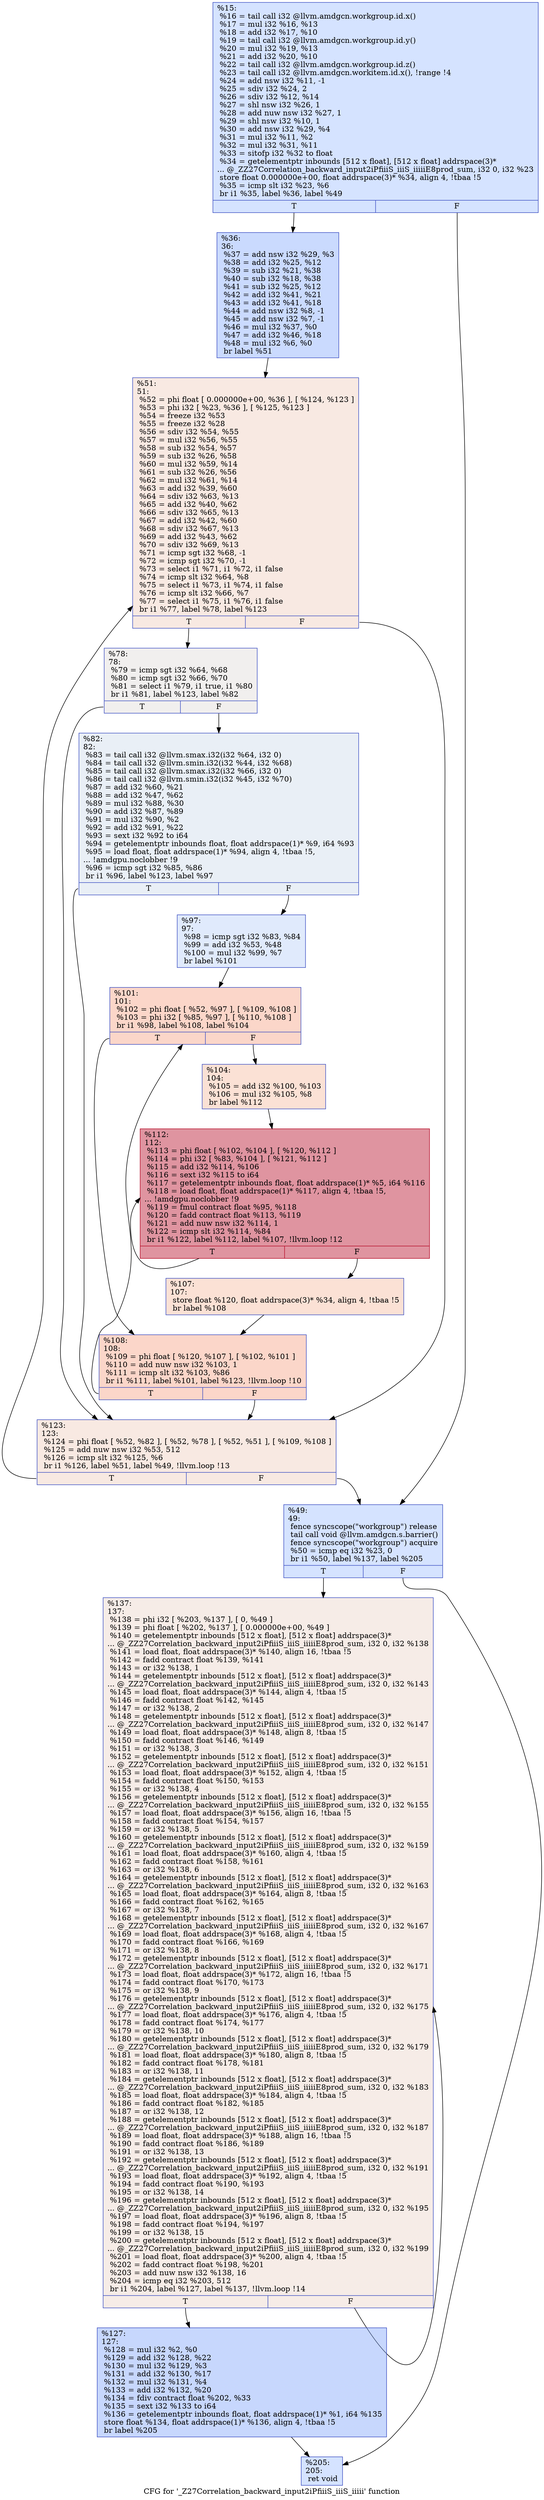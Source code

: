 digraph "CFG for '_Z27Correlation_backward_input2iPfiiiS_iiiS_iiiii' function" {
	label="CFG for '_Z27Correlation_backward_input2iPfiiiS_iiiS_iiiii' function";

	Node0x63c2e30 [shape=record,color="#3d50c3ff", style=filled, fillcolor="#a1c0ff70",label="{%15:\l  %16 = tail call i32 @llvm.amdgcn.workgroup.id.x()\l  %17 = mul i32 %16, %13\l  %18 = add i32 %17, %10\l  %19 = tail call i32 @llvm.amdgcn.workgroup.id.y()\l  %20 = mul i32 %19, %13\l  %21 = add i32 %20, %10\l  %22 = tail call i32 @llvm.amdgcn.workgroup.id.z()\l  %23 = tail call i32 @llvm.amdgcn.workitem.id.x(), !range !4\l  %24 = add nsw i32 %11, -1\l  %25 = sdiv i32 %24, 2\l  %26 = sdiv i32 %12, %14\l  %27 = shl nsw i32 %26, 1\l  %28 = add nuw nsw i32 %27, 1\l  %29 = shl nsw i32 %10, 1\l  %30 = add nsw i32 %29, %4\l  %31 = mul i32 %11, %2\l  %32 = mul i32 %31, %11\l  %33 = sitofp i32 %32 to float\l  %34 = getelementptr inbounds [512 x float], [512 x float] addrspace(3)*\l... @_ZZ27Correlation_backward_input2iPfiiiS_iiiS_iiiiiE8prod_sum, i32 0, i32 %23\l  store float 0.000000e+00, float addrspace(3)* %34, align 4, !tbaa !5\l  %35 = icmp slt i32 %23, %6\l  br i1 %35, label %36, label %49\l|{<s0>T|<s1>F}}"];
	Node0x63c2e30:s0 -> Node0x63c67a0;
	Node0x63c2e30:s1 -> Node0x63c6830;
	Node0x63c67a0 [shape=record,color="#3d50c3ff", style=filled, fillcolor="#88abfd70",label="{%36:\l36:                                               \l  %37 = add nsw i32 %29, %3\l  %38 = add i32 %25, %12\l  %39 = sub i32 %21, %38\l  %40 = sub i32 %18, %38\l  %41 = sub i32 %25, %12\l  %42 = add i32 %41, %21\l  %43 = add i32 %41, %18\l  %44 = add nsw i32 %8, -1\l  %45 = add nsw i32 %7, -1\l  %46 = mul i32 %37, %0\l  %47 = add i32 %46, %18\l  %48 = mul i32 %6, %0\l  br label %51\l}"];
	Node0x63c67a0 -> Node0x63c7030;
	Node0x63c6830 [shape=record,color="#3d50c3ff", style=filled, fillcolor="#a1c0ff70",label="{%49:\l49:                                               \l  fence syncscope(\"workgroup\") release\l  tail call void @llvm.amdgcn.s.barrier()\l  fence syncscope(\"workgroup\") acquire\l  %50 = icmp eq i32 %23, 0\l  br i1 %50, label %137, label %205\l|{<s0>T|<s1>F}}"];
	Node0x63c6830:s0 -> Node0x63c73e0;
	Node0x63c6830:s1 -> Node0x63c7470;
	Node0x63c7030 [shape=record,color="#3d50c3ff", style=filled, fillcolor="#efcebd70",label="{%51:\l51:                                               \l  %52 = phi float [ 0.000000e+00, %36 ], [ %124, %123 ]\l  %53 = phi i32 [ %23, %36 ], [ %125, %123 ]\l  %54 = freeze i32 %53\l  %55 = freeze i32 %28\l  %56 = sdiv i32 %54, %55\l  %57 = mul i32 %56, %55\l  %58 = sub i32 %54, %57\l  %59 = sub i32 %26, %58\l  %60 = mul i32 %59, %14\l  %61 = sub i32 %26, %56\l  %62 = mul i32 %61, %14\l  %63 = add i32 %39, %60\l  %64 = sdiv i32 %63, %13\l  %65 = add i32 %40, %62\l  %66 = sdiv i32 %65, %13\l  %67 = add i32 %42, %60\l  %68 = sdiv i32 %67, %13\l  %69 = add i32 %43, %62\l  %70 = sdiv i32 %69, %13\l  %71 = icmp sgt i32 %68, -1\l  %72 = icmp sgt i32 %70, -1\l  %73 = select i1 %71, i1 %72, i1 false\l  %74 = icmp slt i32 %64, %8\l  %75 = select i1 %73, i1 %74, i1 false\l  %76 = icmp slt i32 %66, %7\l  %77 = select i1 %75, i1 %76, i1 false\l  br i1 %77, label %78, label %123\l|{<s0>T|<s1>F}}"];
	Node0x63c7030:s0 -> Node0x63c8810;
	Node0x63c7030:s1 -> Node0x63c75b0;
	Node0x63c8810 [shape=record,color="#3d50c3ff", style=filled, fillcolor="#e0dbd870",label="{%78:\l78:                                               \l  %79 = icmp sgt i32 %64, %68\l  %80 = icmp sgt i32 %66, %70\l  %81 = select i1 %79, i1 true, i1 %80\l  br i1 %81, label %123, label %82\l|{<s0>T|<s1>F}}"];
	Node0x63c8810:s0 -> Node0x63c75b0;
	Node0x63c8810:s1 -> Node0x63c8b20;
	Node0x63c8b20 [shape=record,color="#3d50c3ff", style=filled, fillcolor="#cedaeb70",label="{%82:\l82:                                               \l  %83 = tail call i32 @llvm.smax.i32(i32 %64, i32 0)\l  %84 = tail call i32 @llvm.smin.i32(i32 %44, i32 %68)\l  %85 = tail call i32 @llvm.smax.i32(i32 %66, i32 0)\l  %86 = tail call i32 @llvm.smin.i32(i32 %45, i32 %70)\l  %87 = add i32 %60, %21\l  %88 = add i32 %47, %62\l  %89 = mul i32 %88, %30\l  %90 = add i32 %87, %89\l  %91 = mul i32 %90, %2\l  %92 = add i32 %91, %22\l  %93 = sext i32 %92 to i64\l  %94 = getelementptr inbounds float, float addrspace(1)* %9, i64 %93\l  %95 = load float, float addrspace(1)* %94, align 4, !tbaa !5,\l... !amdgpu.noclobber !9\l  %96 = icmp sgt i32 %85, %86\l  br i1 %96, label %123, label %97\l|{<s0>T|<s1>F}}"];
	Node0x63c8b20:s0 -> Node0x63c75b0;
	Node0x63c8b20:s1 -> Node0x63ca000;
	Node0x63ca000 [shape=record,color="#3d50c3ff", style=filled, fillcolor="#b9d0f970",label="{%97:\l97:                                               \l  %98 = icmp sgt i32 %83, %84\l  %99 = add i32 %53, %48\l  %100 = mul i32 %99, %7\l  br label %101\l}"];
	Node0x63ca000 -> Node0x63ca2f0;
	Node0x63ca2f0 [shape=record,color="#3d50c3ff", style=filled, fillcolor="#f6a38570",label="{%101:\l101:                                              \l  %102 = phi float [ %52, %97 ], [ %109, %108 ]\l  %103 = phi i32 [ %85, %97 ], [ %110, %108 ]\l  br i1 %98, label %108, label %104\l|{<s0>T|<s1>F}}"];
	Node0x63ca2f0:s0 -> Node0x63ca3b0;
	Node0x63ca2f0:s1 -> Node0x63ca610;
	Node0x63ca610 [shape=record,color="#3d50c3ff", style=filled, fillcolor="#f7bca170",label="{%104:\l104:                                              \l  %105 = add i32 %100, %103\l  %106 = mul i32 %105, %8\l  br label %112\l}"];
	Node0x63ca610 -> Node0x63ca870;
	Node0x63ca930 [shape=record,color="#3d50c3ff", style=filled, fillcolor="#f7bca170",label="{%107:\l107:                                              \l  store float %120, float addrspace(3)* %34, align 4, !tbaa !5\l  br label %108\l}"];
	Node0x63ca930 -> Node0x63ca3b0;
	Node0x63ca3b0 [shape=record,color="#3d50c3ff", style=filled, fillcolor="#f6a38570",label="{%108:\l108:                                              \l  %109 = phi float [ %120, %107 ], [ %102, %101 ]\l  %110 = add nuw nsw i32 %103, 1\l  %111 = icmp slt i32 %103, %86\l  br i1 %111, label %101, label %123, !llvm.loop !10\l|{<s0>T|<s1>F}}"];
	Node0x63ca3b0:s0 -> Node0x63ca2f0;
	Node0x63ca3b0:s1 -> Node0x63c75b0;
	Node0x63ca870 [shape=record,color="#b70d28ff", style=filled, fillcolor="#b70d2870",label="{%112:\l112:                                              \l  %113 = phi float [ %102, %104 ], [ %120, %112 ]\l  %114 = phi i32 [ %83, %104 ], [ %121, %112 ]\l  %115 = add i32 %114, %106\l  %116 = sext i32 %115 to i64\l  %117 = getelementptr inbounds float, float addrspace(1)* %5, i64 %116\l  %118 = load float, float addrspace(1)* %117, align 4, !tbaa !5,\l... !amdgpu.noclobber !9\l  %119 = fmul contract float %95, %118\l  %120 = fadd contract float %113, %119\l  %121 = add nuw nsw i32 %114, 1\l  %122 = icmp slt i32 %114, %84\l  br i1 %122, label %112, label %107, !llvm.loop !12\l|{<s0>T|<s1>F}}"];
	Node0x63ca870:s0 -> Node0x63ca870;
	Node0x63ca870:s1 -> Node0x63ca930;
	Node0x63c75b0 [shape=record,color="#3d50c3ff", style=filled, fillcolor="#efcebd70",label="{%123:\l123:                                              \l  %124 = phi float [ %52, %82 ], [ %52, %78 ], [ %52, %51 ], [ %109, %108 ]\l  %125 = add nuw nsw i32 %53, 512\l  %126 = icmp slt i32 %125, %6\l  br i1 %126, label %51, label %49, !llvm.loop !13\l|{<s0>T|<s1>F}}"];
	Node0x63c75b0:s0 -> Node0x63c7030;
	Node0x63c75b0:s1 -> Node0x63c6830;
	Node0x63cbee0 [shape=record,color="#3d50c3ff", style=filled, fillcolor="#81a4fb70",label="{%127:\l127:                                              \l  %128 = mul i32 %2, %0\l  %129 = add i32 %128, %22\l  %130 = mul i32 %129, %3\l  %131 = add i32 %130, %17\l  %132 = mul i32 %131, %4\l  %133 = add i32 %132, %20\l  %134 = fdiv contract float %202, %33\l  %135 = sext i32 %133 to i64\l  %136 = getelementptr inbounds float, float addrspace(1)* %1, i64 %135\l  store float %134, float addrspace(1)* %136, align 4, !tbaa !5\l  br label %205\l}"];
	Node0x63cbee0 -> Node0x63c7470;
	Node0x63c73e0 [shape=record,color="#3d50c3ff", style=filled, fillcolor="#ead5c970",label="{%137:\l137:                                              \l  %138 = phi i32 [ %203, %137 ], [ 0, %49 ]\l  %139 = phi float [ %202, %137 ], [ 0.000000e+00, %49 ]\l  %140 = getelementptr inbounds [512 x float], [512 x float] addrspace(3)*\l... @_ZZ27Correlation_backward_input2iPfiiiS_iiiS_iiiiiE8prod_sum, i32 0, i32 %138\l  %141 = load float, float addrspace(3)* %140, align 16, !tbaa !5\l  %142 = fadd contract float %139, %141\l  %143 = or i32 %138, 1\l  %144 = getelementptr inbounds [512 x float], [512 x float] addrspace(3)*\l... @_ZZ27Correlation_backward_input2iPfiiiS_iiiS_iiiiiE8prod_sum, i32 0, i32 %143\l  %145 = load float, float addrspace(3)* %144, align 4, !tbaa !5\l  %146 = fadd contract float %142, %145\l  %147 = or i32 %138, 2\l  %148 = getelementptr inbounds [512 x float], [512 x float] addrspace(3)*\l... @_ZZ27Correlation_backward_input2iPfiiiS_iiiS_iiiiiE8prod_sum, i32 0, i32 %147\l  %149 = load float, float addrspace(3)* %148, align 8, !tbaa !5\l  %150 = fadd contract float %146, %149\l  %151 = or i32 %138, 3\l  %152 = getelementptr inbounds [512 x float], [512 x float] addrspace(3)*\l... @_ZZ27Correlation_backward_input2iPfiiiS_iiiS_iiiiiE8prod_sum, i32 0, i32 %151\l  %153 = load float, float addrspace(3)* %152, align 4, !tbaa !5\l  %154 = fadd contract float %150, %153\l  %155 = or i32 %138, 4\l  %156 = getelementptr inbounds [512 x float], [512 x float] addrspace(3)*\l... @_ZZ27Correlation_backward_input2iPfiiiS_iiiS_iiiiiE8prod_sum, i32 0, i32 %155\l  %157 = load float, float addrspace(3)* %156, align 16, !tbaa !5\l  %158 = fadd contract float %154, %157\l  %159 = or i32 %138, 5\l  %160 = getelementptr inbounds [512 x float], [512 x float] addrspace(3)*\l... @_ZZ27Correlation_backward_input2iPfiiiS_iiiS_iiiiiE8prod_sum, i32 0, i32 %159\l  %161 = load float, float addrspace(3)* %160, align 4, !tbaa !5\l  %162 = fadd contract float %158, %161\l  %163 = or i32 %138, 6\l  %164 = getelementptr inbounds [512 x float], [512 x float] addrspace(3)*\l... @_ZZ27Correlation_backward_input2iPfiiiS_iiiS_iiiiiE8prod_sum, i32 0, i32 %163\l  %165 = load float, float addrspace(3)* %164, align 8, !tbaa !5\l  %166 = fadd contract float %162, %165\l  %167 = or i32 %138, 7\l  %168 = getelementptr inbounds [512 x float], [512 x float] addrspace(3)*\l... @_ZZ27Correlation_backward_input2iPfiiiS_iiiS_iiiiiE8prod_sum, i32 0, i32 %167\l  %169 = load float, float addrspace(3)* %168, align 4, !tbaa !5\l  %170 = fadd contract float %166, %169\l  %171 = or i32 %138, 8\l  %172 = getelementptr inbounds [512 x float], [512 x float] addrspace(3)*\l... @_ZZ27Correlation_backward_input2iPfiiiS_iiiS_iiiiiE8prod_sum, i32 0, i32 %171\l  %173 = load float, float addrspace(3)* %172, align 16, !tbaa !5\l  %174 = fadd contract float %170, %173\l  %175 = or i32 %138, 9\l  %176 = getelementptr inbounds [512 x float], [512 x float] addrspace(3)*\l... @_ZZ27Correlation_backward_input2iPfiiiS_iiiS_iiiiiE8prod_sum, i32 0, i32 %175\l  %177 = load float, float addrspace(3)* %176, align 4, !tbaa !5\l  %178 = fadd contract float %174, %177\l  %179 = or i32 %138, 10\l  %180 = getelementptr inbounds [512 x float], [512 x float] addrspace(3)*\l... @_ZZ27Correlation_backward_input2iPfiiiS_iiiS_iiiiiE8prod_sum, i32 0, i32 %179\l  %181 = load float, float addrspace(3)* %180, align 8, !tbaa !5\l  %182 = fadd contract float %178, %181\l  %183 = or i32 %138, 11\l  %184 = getelementptr inbounds [512 x float], [512 x float] addrspace(3)*\l... @_ZZ27Correlation_backward_input2iPfiiiS_iiiS_iiiiiE8prod_sum, i32 0, i32 %183\l  %185 = load float, float addrspace(3)* %184, align 4, !tbaa !5\l  %186 = fadd contract float %182, %185\l  %187 = or i32 %138, 12\l  %188 = getelementptr inbounds [512 x float], [512 x float] addrspace(3)*\l... @_ZZ27Correlation_backward_input2iPfiiiS_iiiS_iiiiiE8prod_sum, i32 0, i32 %187\l  %189 = load float, float addrspace(3)* %188, align 16, !tbaa !5\l  %190 = fadd contract float %186, %189\l  %191 = or i32 %138, 13\l  %192 = getelementptr inbounds [512 x float], [512 x float] addrspace(3)*\l... @_ZZ27Correlation_backward_input2iPfiiiS_iiiS_iiiiiE8prod_sum, i32 0, i32 %191\l  %193 = load float, float addrspace(3)* %192, align 4, !tbaa !5\l  %194 = fadd contract float %190, %193\l  %195 = or i32 %138, 14\l  %196 = getelementptr inbounds [512 x float], [512 x float] addrspace(3)*\l... @_ZZ27Correlation_backward_input2iPfiiiS_iiiS_iiiiiE8prod_sum, i32 0, i32 %195\l  %197 = load float, float addrspace(3)* %196, align 8, !tbaa !5\l  %198 = fadd contract float %194, %197\l  %199 = or i32 %138, 15\l  %200 = getelementptr inbounds [512 x float], [512 x float] addrspace(3)*\l... @_ZZ27Correlation_backward_input2iPfiiiS_iiiS_iiiiiE8prod_sum, i32 0, i32 %199\l  %201 = load float, float addrspace(3)* %200, align 4, !tbaa !5\l  %202 = fadd contract float %198, %201\l  %203 = add nuw nsw i32 %138, 16\l  %204 = icmp eq i32 %203, 512\l  br i1 %204, label %127, label %137, !llvm.loop !14\l|{<s0>T|<s1>F}}"];
	Node0x63c73e0:s0 -> Node0x63cbee0;
	Node0x63c73e0:s1 -> Node0x63c73e0;
	Node0x63c7470 [shape=record,color="#3d50c3ff", style=filled, fillcolor="#a1c0ff70",label="{%205:\l205:                                              \l  ret void\l}"];
}
